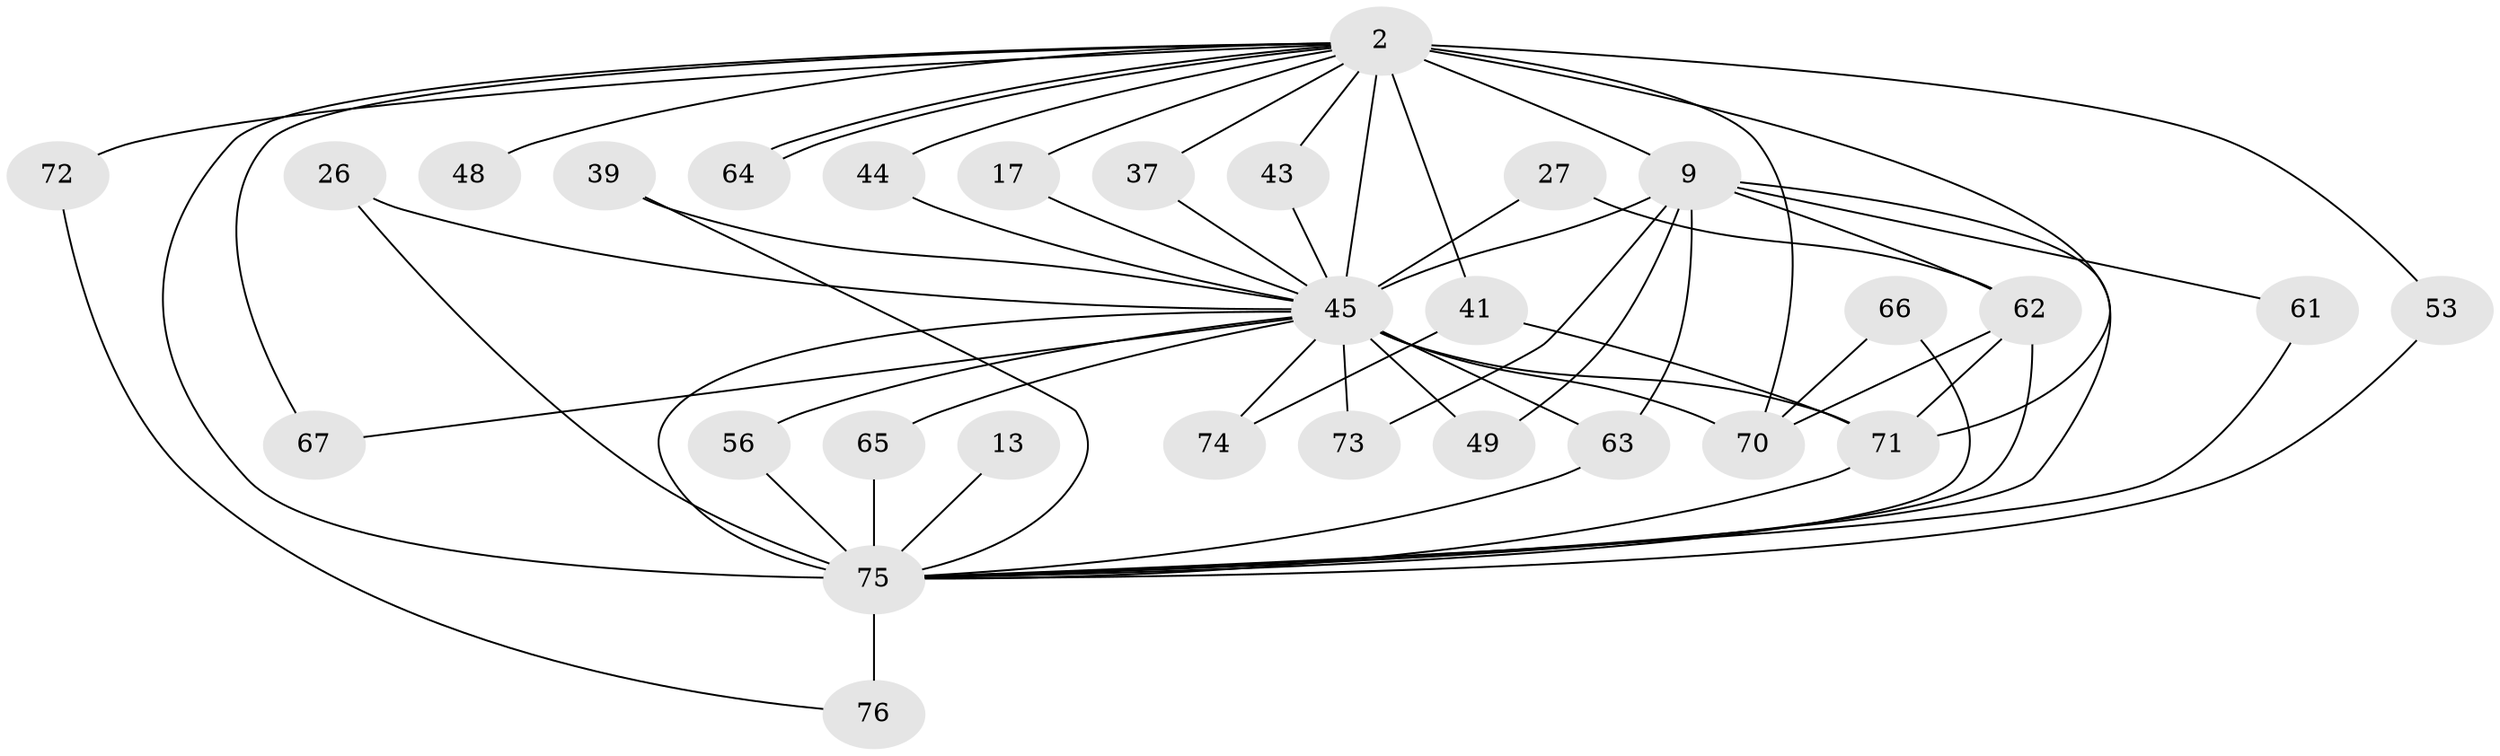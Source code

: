 // original degree distribution, {22: 0.02631578947368421, 12: 0.02631578947368421, 18: 0.013157894736842105, 19: 0.013157894736842105, 17: 0.013157894736842105, 16: 0.02631578947368421, 21: 0.013157894736842105, 5: 0.013157894736842105, 4: 0.13157894736842105, 2: 0.4473684210526316, 6: 0.013157894736842105, 3: 0.2631578947368421}
// Generated by graph-tools (version 1.1) at 2025/49/03/04/25 21:49:02]
// undirected, 30 vertices, 59 edges
graph export_dot {
graph [start="1"]
  node [color=gray90,style=filled];
  2 [super="+1"];
  9 [super="+3"];
  13;
  17;
  26 [super="+21"];
  27;
  37;
  39;
  41 [super="+23"];
  43;
  44 [super="+35+24"];
  45 [super="+22+10"];
  48;
  49;
  53 [super="+52"];
  56;
  61;
  62 [super="+31+29+28"];
  63 [super="+30"];
  64;
  65;
  66 [super="+57"];
  67;
  70 [super="+38+33+25+11+46"];
  71 [super="+68+59+50+32"];
  72 [super="+18+60"];
  73;
  74;
  75 [super="+20+8+54"];
  76 [super="+51+69"];
  2 -- 9 [weight=4];
  2 -- 17;
  2 -- 37;
  2 -- 48 [weight=2];
  2 -- 64;
  2 -- 64;
  2 -- 67;
  2 -- 72 [weight=5];
  2 -- 41 [weight=2];
  2 -- 43;
  2 -- 53 [weight=2];
  2 -- 75 [weight=6];
  2 -- 45 [weight=9];
  2 -- 44;
  2 -- 70 [weight=3];
  2 -- 71 [weight=2];
  9 -- 49;
  9 -- 63;
  9 -- 73;
  9 -- 61;
  9 -- 75 [weight=4];
  9 -- 45 [weight=9];
  9 -- 62;
  13 -- 75 [weight=2];
  17 -- 45;
  26 -- 75;
  26 -- 45 [weight=2];
  27 -- 45 [weight=2];
  27 -- 62;
  37 -- 45;
  39 -- 75;
  39 -- 45;
  41 -- 74;
  41 -- 71;
  43 -- 45;
  44 -- 45 [weight=3];
  45 -- 65;
  45 -- 67;
  45 -- 73;
  45 -- 74;
  45 -- 75 [weight=10];
  45 -- 49;
  45 -- 56;
  45 -- 70 [weight=5];
  45 -- 71 [weight=4];
  45 -- 63 [weight=2];
  53 -- 75 [weight=2];
  56 -- 75;
  61 -- 75;
  62 -- 75 [weight=2];
  62 -- 70 [weight=2];
  62 -- 71;
  63 -- 75;
  65 -- 75;
  66 -- 75 [weight=2];
  66 -- 70 [weight=2];
  71 -- 75 [weight=4];
  72 -- 76;
  75 -- 76 [weight=3];
}
